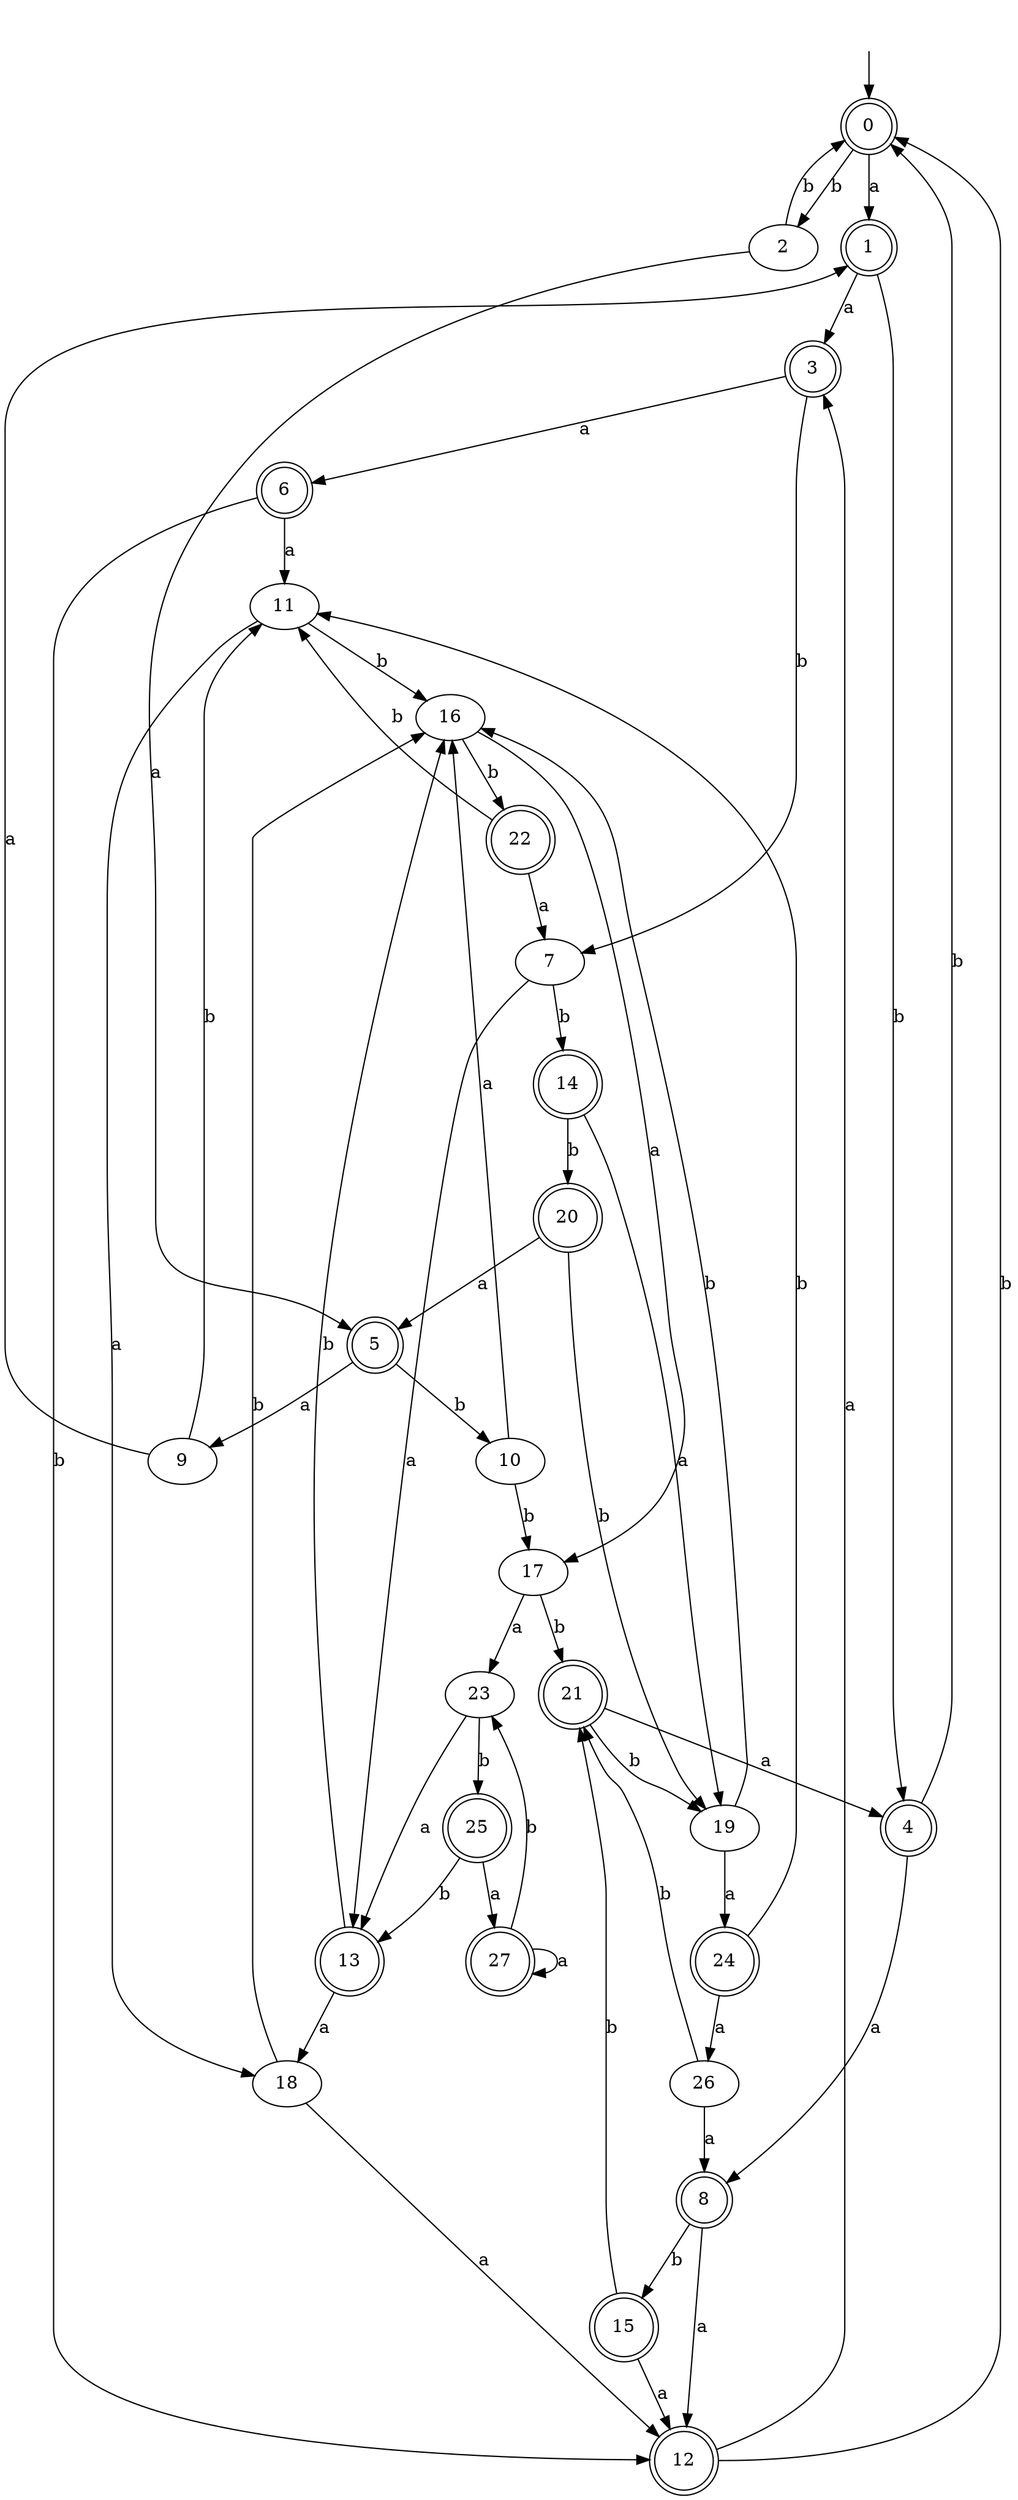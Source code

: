 digraph RandomDFA {
  __start0 [label="", shape=none];
  __start0 -> 0 [label=""];
  0 [shape=circle] [shape=doublecircle]
  0 -> 1 [label="a"]
  0 -> 2 [label="b"]
  1 [shape=doublecircle]
  1 -> 3 [label="a"]
  1 -> 4 [label="b"]
  2
  2 -> 5 [label="a"]
  2 -> 0 [label="b"]
  3 [shape=doublecircle]
  3 -> 6 [label="a"]
  3 -> 7 [label="b"]
  4 [shape=doublecircle]
  4 -> 8 [label="a"]
  4 -> 0 [label="b"]
  5 [shape=doublecircle]
  5 -> 9 [label="a"]
  5 -> 10 [label="b"]
  6 [shape=doublecircle]
  6 -> 11 [label="a"]
  6 -> 12 [label="b"]
  7
  7 -> 13 [label="a"]
  7 -> 14 [label="b"]
  8 [shape=doublecircle]
  8 -> 12 [label="a"]
  8 -> 15 [label="b"]
  9
  9 -> 1 [label="a"]
  9 -> 11 [label="b"]
  10
  10 -> 16 [label="a"]
  10 -> 17 [label="b"]
  11
  11 -> 18 [label="a"]
  11 -> 16 [label="b"]
  12 [shape=doublecircle]
  12 -> 3 [label="a"]
  12 -> 0 [label="b"]
  13 [shape=doublecircle]
  13 -> 18 [label="a"]
  13 -> 16 [label="b"]
  14 [shape=doublecircle]
  14 -> 19 [label="a"]
  14 -> 20 [label="b"]
  15 [shape=doublecircle]
  15 -> 12 [label="a"]
  15 -> 21 [label="b"]
  16
  16 -> 17 [label="a"]
  16 -> 22 [label="b"]
  17
  17 -> 23 [label="a"]
  17 -> 21 [label="b"]
  18
  18 -> 12 [label="a"]
  18 -> 16 [label="b"]
  19
  19 -> 24 [label="a"]
  19 -> 16 [label="b"]
  20 [shape=doublecircle]
  20 -> 5 [label="a"]
  20 -> 19 [label="b"]
  21 [shape=doublecircle]
  21 -> 4 [label="a"]
  21 -> 19 [label="b"]
  22 [shape=doublecircle]
  22 -> 7 [label="a"]
  22 -> 11 [label="b"]
  23
  23 -> 13 [label="a"]
  23 -> 25 [label="b"]
  24 [shape=doublecircle]
  24 -> 26 [label="a"]
  24 -> 11 [label="b"]
  25 [shape=doublecircle]
  25 -> 27 [label="a"]
  25 -> 13 [label="b"]
  26
  26 -> 8 [label="a"]
  26 -> 21 [label="b"]
  27 [shape=doublecircle]
  27 -> 27 [label="a"]
  27 -> 23 [label="b"]
}
